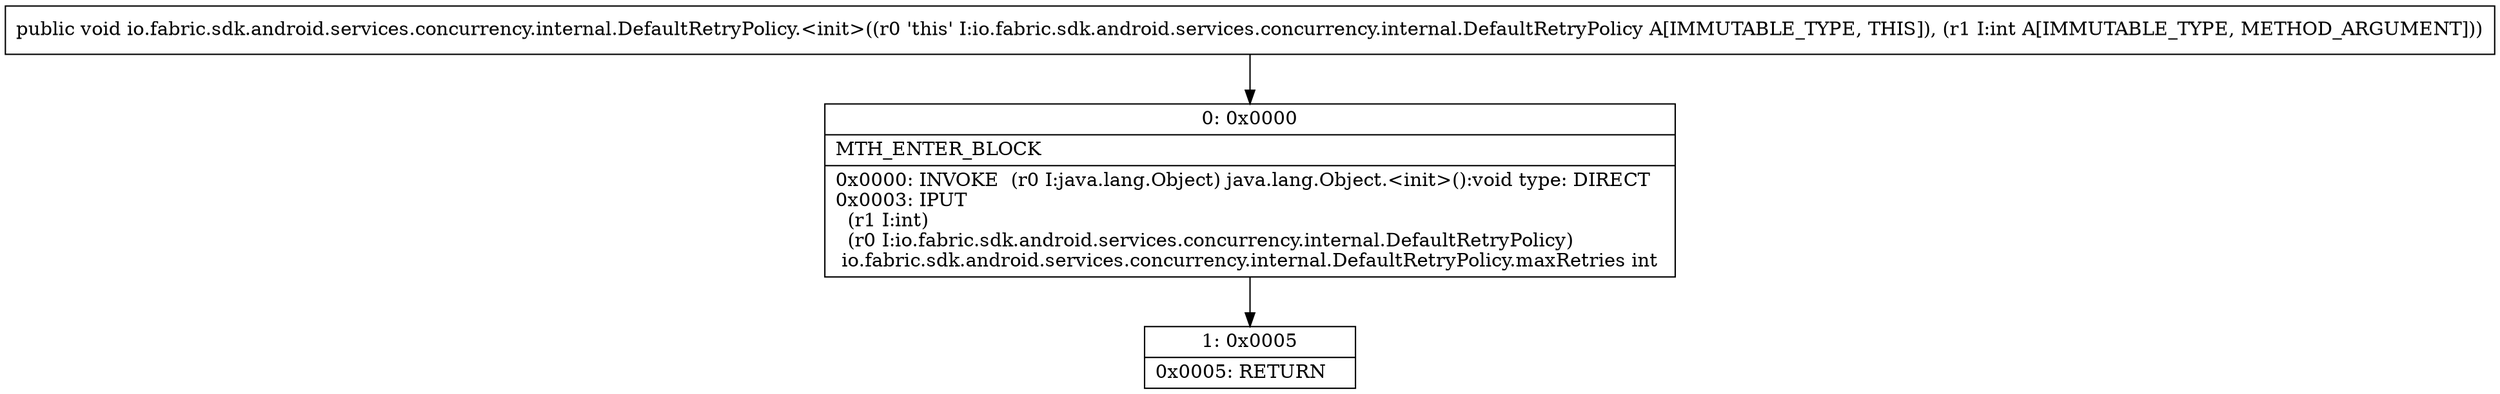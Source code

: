 digraph "CFG forio.fabric.sdk.android.services.concurrency.internal.DefaultRetryPolicy.\<init\>(I)V" {
Node_0 [shape=record,label="{0\:\ 0x0000|MTH_ENTER_BLOCK\l|0x0000: INVOKE  (r0 I:java.lang.Object) java.lang.Object.\<init\>():void type: DIRECT \l0x0003: IPUT  \l  (r1 I:int)\l  (r0 I:io.fabric.sdk.android.services.concurrency.internal.DefaultRetryPolicy)\l io.fabric.sdk.android.services.concurrency.internal.DefaultRetryPolicy.maxRetries int \l}"];
Node_1 [shape=record,label="{1\:\ 0x0005|0x0005: RETURN   \l}"];
MethodNode[shape=record,label="{public void io.fabric.sdk.android.services.concurrency.internal.DefaultRetryPolicy.\<init\>((r0 'this' I:io.fabric.sdk.android.services.concurrency.internal.DefaultRetryPolicy A[IMMUTABLE_TYPE, THIS]), (r1 I:int A[IMMUTABLE_TYPE, METHOD_ARGUMENT])) }"];
MethodNode -> Node_0;
Node_0 -> Node_1;
}


